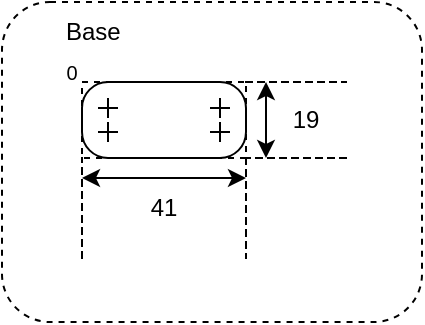 <mxfile version="24.7.17">
  <diagram name="Page-1" id="8CCe6OCv-EtFc_HfqUoe">
    <mxGraphModel dx="2280" dy="1937" grid="1" gridSize="10" guides="1" tooltips="1" connect="1" arrows="1" fold="1" page="1" pageScale="1" pageWidth="850" pageHeight="1100" math="0" shadow="0">
      <root>
        <mxCell id="0" />
        <mxCell id="1" parent="0" />
        <mxCell id="4qzTmG3llHrawzFMcoOG-72" value="" style="rounded=1;whiteSpace=wrap;html=1;fillColor=none;dashed=1;" parent="1" vertex="1">
          <mxGeometry x="-40" y="-40" width="210" height="160" as="geometry" />
        </mxCell>
        <mxCell id="4qzTmG3llHrawzFMcoOG-32" value="" style="rounded=0;whiteSpace=wrap;html=1;dashed=1;fillColor=none;" parent="1" vertex="1">
          <mxGeometry width="82" height="38" as="geometry" />
        </mxCell>
        <mxCell id="4qzTmG3llHrawzFMcoOG-23" value="" style="rounded=1;whiteSpace=wrap;html=1;fillColor=none;absoluteArcSize=1;arcSize=26;imageHeight=24;" parent="1" vertex="1">
          <mxGeometry width="82" height="38" as="geometry" />
        </mxCell>
        <mxCell id="4qzTmG3llHrawzFMcoOG-73" value="Base" style="text;html=1;align=left;verticalAlign=middle;whiteSpace=wrap;rounded=0;" parent="1" vertex="1">
          <mxGeometry x="-10" y="-40" width="150" height="30" as="geometry" />
        </mxCell>
        <mxCell id="4qzTmG3llHrawzFMcoOG-33" value="0" style="text;html=1;align=center;verticalAlign=middle;whiteSpace=wrap;rounded=0;fontSize=10;" parent="1" vertex="1">
          <mxGeometry x="-10" y="-10" width="10" height="10" as="geometry" />
        </mxCell>
        <mxCell id="4qzTmG3llHrawzFMcoOG-34" value="" style="shape=partialRectangle;whiteSpace=wrap;html=1;top=0;bottom=0;fillColor=none;dashed=1;" parent="1" vertex="1">
          <mxGeometry y="38" width="82" height="50" as="geometry" />
        </mxCell>
        <mxCell id="4qzTmG3llHrawzFMcoOG-35" value="41" style="text;html=1;align=center;verticalAlign=middle;whiteSpace=wrap;rounded=0;" parent="1" vertex="1">
          <mxGeometry y="48" width="82" height="30" as="geometry" />
        </mxCell>
        <mxCell id="4qzTmG3llHrawzFMcoOG-36" value="" style="endArrow=classic;startArrow=classic;html=1;rounded=0;exitX=0;exitY=0.75;exitDx=0;exitDy=0;" parent="1" edge="1">
          <mxGeometry width="50" height="50" relative="1" as="geometry">
            <mxPoint y="48" as="sourcePoint" />
            <mxPoint x="82" y="48" as="targetPoint" />
          </mxGeometry>
        </mxCell>
        <mxCell id="4qzTmG3llHrawzFMcoOG-37" value="" style="shape=partialRectangle;whiteSpace=wrap;html=1;top=0;bottom=0;fillColor=none;dashed=1;direction=south;" parent="1" vertex="1">
          <mxGeometry x="82" width="50" height="38" as="geometry" />
        </mxCell>
        <mxCell id="4qzTmG3llHrawzFMcoOG-38" value="" style="endArrow=classic;startArrow=classic;html=1;rounded=0;" parent="1" edge="1">
          <mxGeometry width="50" height="50" relative="1" as="geometry">
            <mxPoint x="92" y="38" as="sourcePoint" />
            <mxPoint x="92" as="targetPoint" />
          </mxGeometry>
        </mxCell>
        <mxCell id="4qzTmG3llHrawzFMcoOG-39" value="19" style="text;html=1;align=center;verticalAlign=middle;whiteSpace=wrap;rounded=0;" parent="1" vertex="1">
          <mxGeometry x="92" width="40" height="38" as="geometry" />
        </mxCell>
        <mxCell id="4qzTmG3llHrawzFMcoOG-42" value="" style="endArrow=none;html=1;rounded=0;" parent="1" edge="1">
          <mxGeometry width="50" height="50" relative="1" as="geometry">
            <mxPoint x="13" y="8" as="sourcePoint" />
            <mxPoint x="13" y="18" as="targetPoint" />
          </mxGeometry>
        </mxCell>
        <mxCell id="4qzTmG3llHrawzFMcoOG-43" value="" style="endArrow=none;html=1;rounded=0;" parent="1" edge="1">
          <mxGeometry width="50" height="50" relative="1" as="geometry">
            <mxPoint x="8" y="13" as="sourcePoint" />
            <mxPoint x="18" y="13" as="targetPoint" />
          </mxGeometry>
        </mxCell>
        <mxCell id="4qzTmG3llHrawzFMcoOG-51" value="" style="endArrow=none;html=1;rounded=0;" parent="1" edge="1">
          <mxGeometry width="50" height="50" relative="1" as="geometry">
            <mxPoint x="13" y="20" as="sourcePoint" />
            <mxPoint x="13" y="30" as="targetPoint" />
          </mxGeometry>
        </mxCell>
        <mxCell id="4qzTmG3llHrawzFMcoOG-52" value="" style="endArrow=none;html=1;rounded=0;" parent="1" edge="1">
          <mxGeometry width="50" height="50" relative="1" as="geometry">
            <mxPoint x="8" y="25" as="sourcePoint" />
            <mxPoint x="18" y="25" as="targetPoint" />
          </mxGeometry>
        </mxCell>
        <mxCell id="vn_-5WvART5QMK_FJGDS-2" value="" style="endArrow=none;html=1;rounded=0;" edge="1" parent="1">
          <mxGeometry width="50" height="50" relative="1" as="geometry">
            <mxPoint x="69" y="8" as="sourcePoint" />
            <mxPoint x="69" y="18" as="targetPoint" />
          </mxGeometry>
        </mxCell>
        <mxCell id="vn_-5WvART5QMK_FJGDS-3" value="" style="endArrow=none;html=1;rounded=0;" edge="1" parent="1">
          <mxGeometry width="50" height="50" relative="1" as="geometry">
            <mxPoint x="64" y="13" as="sourcePoint" />
            <mxPoint x="74" y="13" as="targetPoint" />
          </mxGeometry>
        </mxCell>
        <mxCell id="vn_-5WvART5QMK_FJGDS-4" value="" style="endArrow=none;html=1;rounded=0;" edge="1" parent="1">
          <mxGeometry width="50" height="50" relative="1" as="geometry">
            <mxPoint x="69" y="20" as="sourcePoint" />
            <mxPoint x="69" y="30" as="targetPoint" />
          </mxGeometry>
        </mxCell>
        <mxCell id="vn_-5WvART5QMK_FJGDS-5" value="" style="endArrow=none;html=1;rounded=0;" edge="1" parent="1">
          <mxGeometry width="50" height="50" relative="1" as="geometry">
            <mxPoint x="64" y="25" as="sourcePoint" />
            <mxPoint x="74" y="25" as="targetPoint" />
          </mxGeometry>
        </mxCell>
      </root>
    </mxGraphModel>
  </diagram>
</mxfile>
